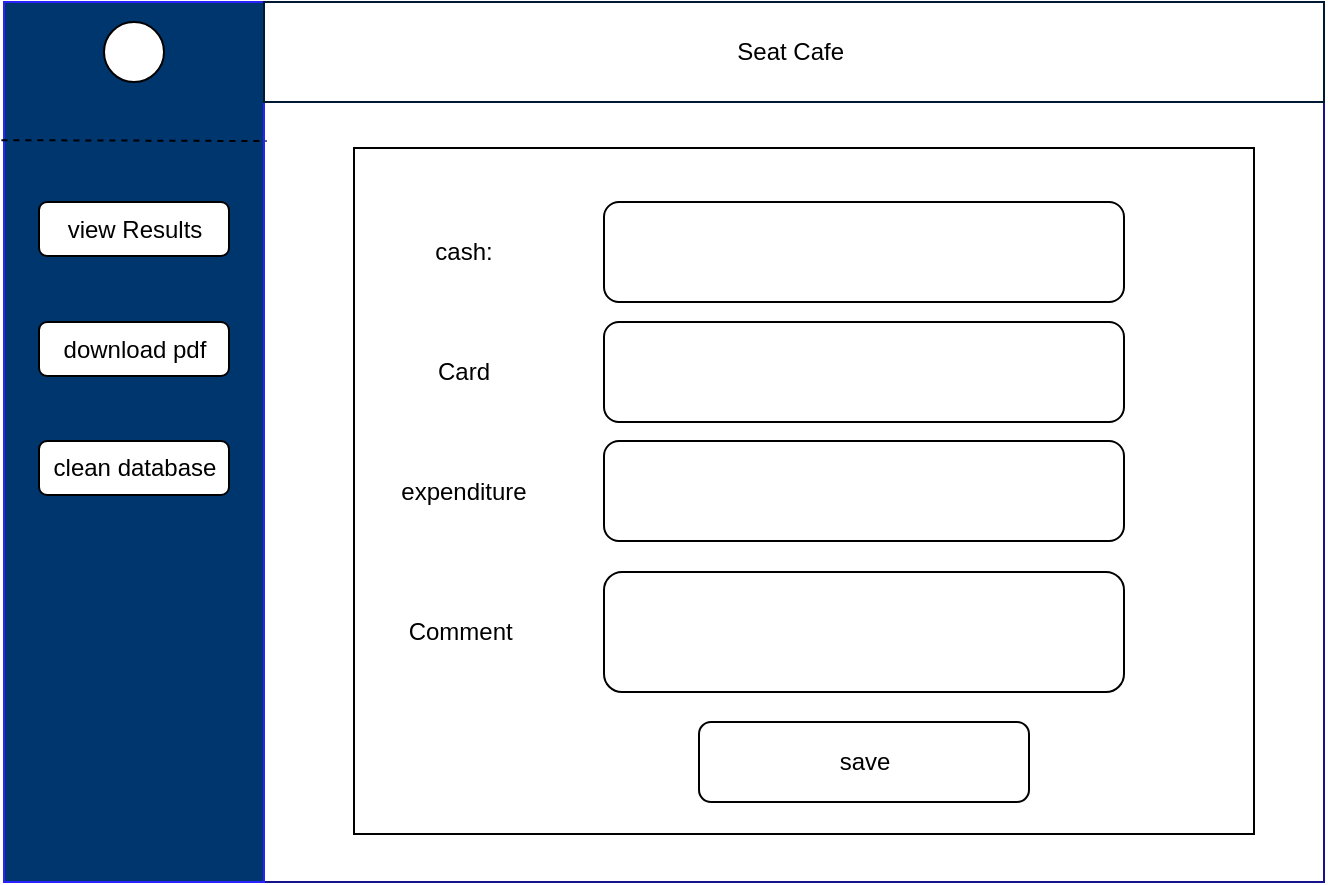 <mxfile version="20.6.2" type="device"><diagram id="6FuK1iDW6AZDAAYcO37C" name="Page-1"><mxGraphModel dx="782" dy="517" grid="1" gridSize="10" guides="1" tooltips="1" connect="1" arrows="1" fold="1" page="1" pageScale="1" pageWidth="850" pageHeight="1100" math="0" shadow="0"><root><mxCell id="0"/><mxCell id="1" parent="0"/><mxCell id="-gT8vrhMxLGsvWOpzN12-1" value="" style="rounded=0;whiteSpace=wrap;html=1;fillColor=none;fillStyle=dots;strokeColor=#16128A;" parent="1" vertex="1"><mxGeometry x="60" y="80" width="660" height="440" as="geometry"/></mxCell><mxCell id="N86BJAFZwva5g6C93bko-1" value="" style="rounded=0;whiteSpace=wrap;html=1;strokeColor=#2921FF;fillColor=#00366E;" vertex="1" parent="1"><mxGeometry x="60" y="80" width="130" height="440" as="geometry"/></mxCell><mxCell id="N86BJAFZwva5g6C93bko-3" value="" style="ellipse;whiteSpace=wrap;html=1;aspect=fixed;" vertex="1" parent="1"><mxGeometry x="110" y="90" width="30" height="30" as="geometry"/></mxCell><mxCell id="N86BJAFZwva5g6C93bko-2" value="" style="rounded=0;whiteSpace=wrap;html=1;fillColor=none;strokeColor=#001933;" vertex="1" parent="1"><mxGeometry x="190" y="80" width="530" height="50" as="geometry"/></mxCell><mxCell id="N86BJAFZwva5g6C93bko-4" value="Seat Cafe&amp;nbsp;" style="text;html=1;strokeColor=none;fillColor=none;align=center;verticalAlign=middle;whiteSpace=wrap;rounded=0;" vertex="1" parent="1"><mxGeometry x="310" y="90" width="290" height="30" as="geometry"/></mxCell><mxCell id="N86BJAFZwva5g6C93bko-5" value="" style="rounded=0;whiteSpace=wrap;html=1;" vertex="1" parent="1"><mxGeometry x="235" y="153" width="450" height="343" as="geometry"/></mxCell><mxCell id="N86BJAFZwva5g6C93bko-6" value="" style="rounded=1;whiteSpace=wrap;html=1;" vertex="1" parent="1"><mxGeometry x="360" y="180" width="260" height="50" as="geometry"/></mxCell><mxCell id="N86BJAFZwva5g6C93bko-7" value="cash:" style="text;html=1;strokeColor=none;fillColor=none;align=center;verticalAlign=middle;whiteSpace=wrap;rounded=0;" vertex="1" parent="1"><mxGeometry x="260" y="190" width="60" height="30" as="geometry"/></mxCell><mxCell id="N86BJAFZwva5g6C93bko-8" value="" style="rounded=1;whiteSpace=wrap;html=1;" vertex="1" parent="1"><mxGeometry x="360" y="299.5" width="260" height="50" as="geometry"/></mxCell><mxCell id="N86BJAFZwva5g6C93bko-9" value="" style="rounded=1;whiteSpace=wrap;html=1;" vertex="1" parent="1"><mxGeometry x="360" y="240" width="260" height="50" as="geometry"/></mxCell><mxCell id="N86BJAFZwva5g6C93bko-10" value="expenditure" style="text;html=1;strokeColor=none;fillColor=none;align=center;verticalAlign=middle;whiteSpace=wrap;rounded=0;" vertex="1" parent="1"><mxGeometry x="260" y="309.5" width="60" height="30" as="geometry"/></mxCell><mxCell id="N86BJAFZwva5g6C93bko-11" value="Card" style="text;html=1;strokeColor=none;fillColor=none;align=center;verticalAlign=middle;whiteSpace=wrap;rounded=0;" vertex="1" parent="1"><mxGeometry x="260" y="250" width="60" height="30" as="geometry"/></mxCell><mxCell id="N86BJAFZwva5g6C93bko-12" value="" style="rounded=1;whiteSpace=wrap;html=1;" vertex="1" parent="1"><mxGeometry x="360" y="365" width="260" height="60" as="geometry"/></mxCell><mxCell id="N86BJAFZwva5g6C93bko-13" value="Comment&amp;nbsp;" style="text;html=1;strokeColor=none;fillColor=none;align=center;verticalAlign=middle;whiteSpace=wrap;rounded=0;" vertex="1" parent="1"><mxGeometry x="260" y="380" width="60" height="30" as="geometry"/></mxCell><mxCell id="N86BJAFZwva5g6C93bko-14" value="save" style="rounded=1;whiteSpace=wrap;html=1;" vertex="1" parent="1"><mxGeometry x="407.5" y="440" width="165" height="40" as="geometry"/></mxCell><mxCell id="N86BJAFZwva5g6C93bko-15" value="view Results" style="rounded=1;whiteSpace=wrap;html=1;" vertex="1" parent="1"><mxGeometry x="77.5" y="180" width="95" height="27" as="geometry"/></mxCell><mxCell id="N86BJAFZwva5g6C93bko-16" value="clean database" style="rounded=1;whiteSpace=wrap;html=1;" vertex="1" parent="1"><mxGeometry x="77.5" y="299.5" width="95" height="27" as="geometry"/></mxCell><mxCell id="N86BJAFZwva5g6C93bko-17" value="download pdf" style="rounded=1;whiteSpace=wrap;html=1;" vertex="1" parent="1"><mxGeometry x="77.5" y="240" width="95" height="27" as="geometry"/></mxCell><mxCell id="N86BJAFZwva5g6C93bko-19" value="" style="endArrow=none;dashed=1;html=1;rounded=0;entryX=1.01;entryY=0.158;entryDx=0;entryDy=0;entryPerimeter=0;exitX=-0.01;exitY=0.157;exitDx=0;exitDy=0;exitPerimeter=0;" edge="1" parent="1" source="N86BJAFZwva5g6C93bko-1" target="N86BJAFZwva5g6C93bko-1"><mxGeometry width="50" height="50" relative="1" as="geometry"><mxPoint x="100" y="170" as="sourcePoint"/><mxPoint x="150" y="120" as="targetPoint"/></mxGeometry></mxCell></root></mxGraphModel></diagram></mxfile>
